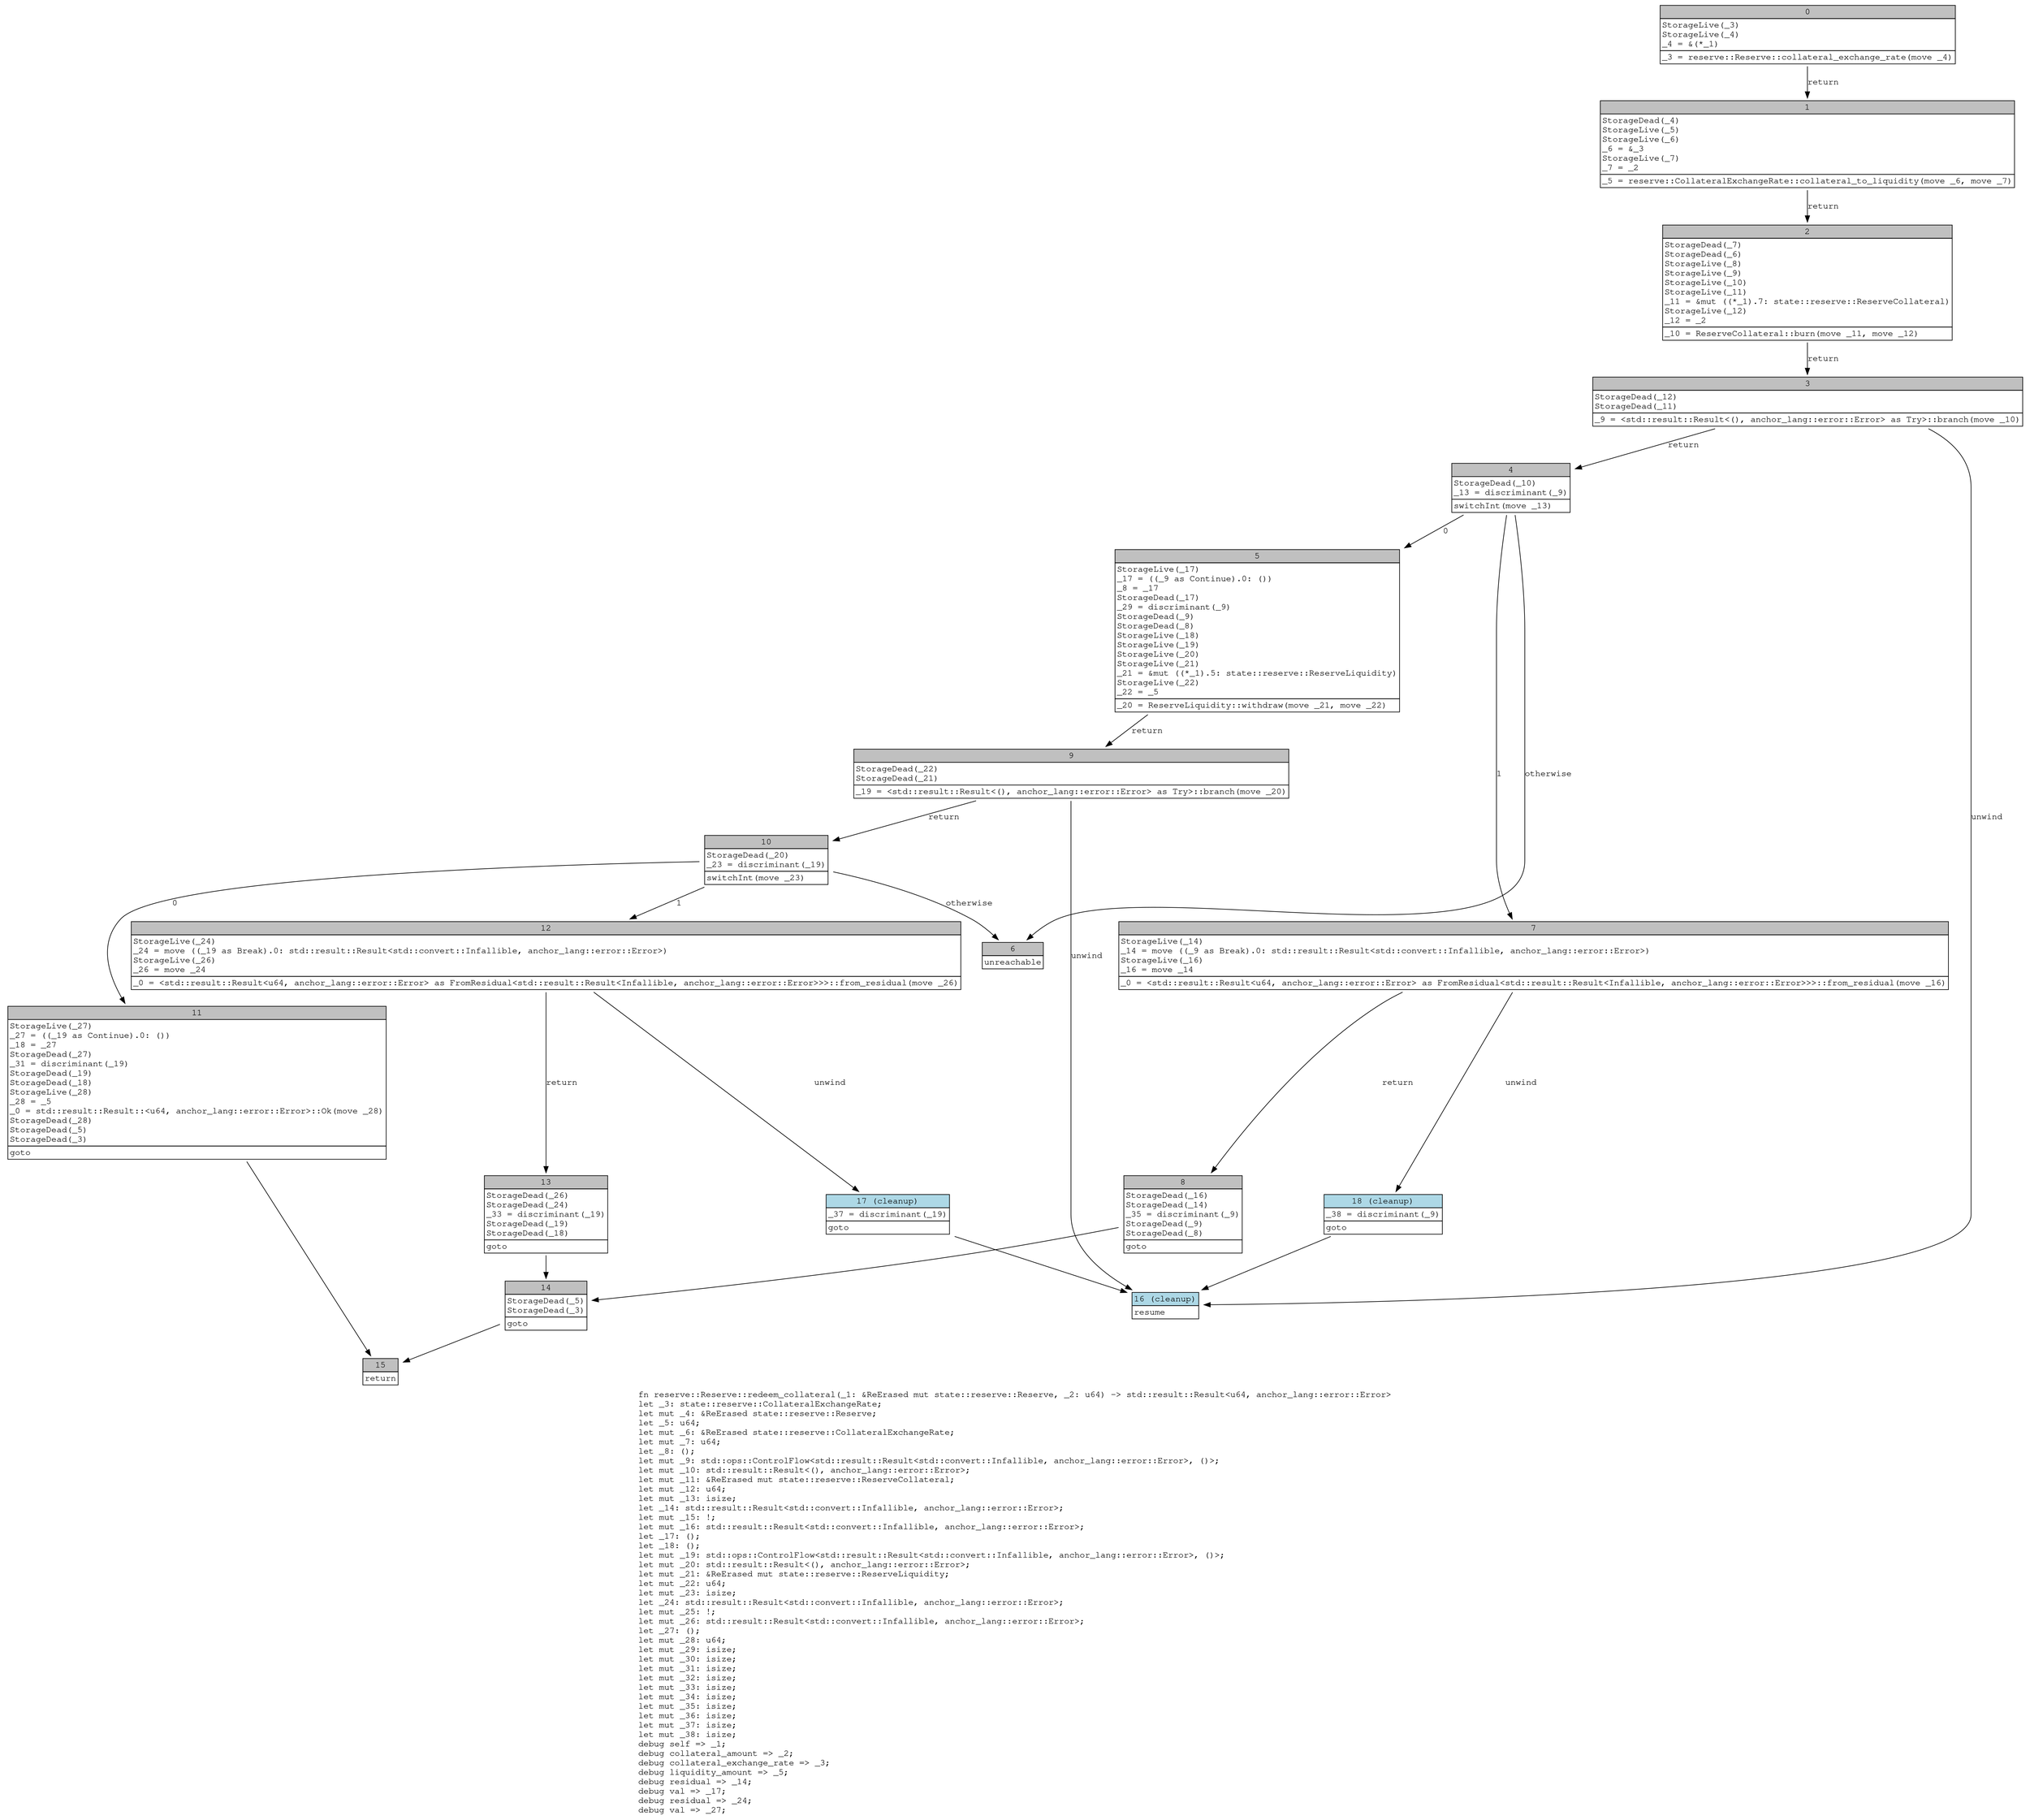digraph Mir_0_1880 {
    graph [fontname="Courier, monospace"];
    node [fontname="Courier, monospace"];
    edge [fontname="Courier, monospace"];
    label=<fn reserve::Reserve::redeem_collateral(_1: &amp;ReErased mut state::reserve::Reserve, _2: u64) -&gt; std::result::Result&lt;u64, anchor_lang::error::Error&gt;<br align="left"/>let _3: state::reserve::CollateralExchangeRate;<br align="left"/>let mut _4: &amp;ReErased state::reserve::Reserve;<br align="left"/>let _5: u64;<br align="left"/>let mut _6: &amp;ReErased state::reserve::CollateralExchangeRate;<br align="left"/>let mut _7: u64;<br align="left"/>let _8: ();<br align="left"/>let mut _9: std::ops::ControlFlow&lt;std::result::Result&lt;std::convert::Infallible, anchor_lang::error::Error&gt;, ()&gt;;<br align="left"/>let mut _10: std::result::Result&lt;(), anchor_lang::error::Error&gt;;<br align="left"/>let mut _11: &amp;ReErased mut state::reserve::ReserveCollateral;<br align="left"/>let mut _12: u64;<br align="left"/>let mut _13: isize;<br align="left"/>let _14: std::result::Result&lt;std::convert::Infallible, anchor_lang::error::Error&gt;;<br align="left"/>let mut _15: !;<br align="left"/>let mut _16: std::result::Result&lt;std::convert::Infallible, anchor_lang::error::Error&gt;;<br align="left"/>let _17: ();<br align="left"/>let _18: ();<br align="left"/>let mut _19: std::ops::ControlFlow&lt;std::result::Result&lt;std::convert::Infallible, anchor_lang::error::Error&gt;, ()&gt;;<br align="left"/>let mut _20: std::result::Result&lt;(), anchor_lang::error::Error&gt;;<br align="left"/>let mut _21: &amp;ReErased mut state::reserve::ReserveLiquidity;<br align="left"/>let mut _22: u64;<br align="left"/>let mut _23: isize;<br align="left"/>let _24: std::result::Result&lt;std::convert::Infallible, anchor_lang::error::Error&gt;;<br align="left"/>let mut _25: !;<br align="left"/>let mut _26: std::result::Result&lt;std::convert::Infallible, anchor_lang::error::Error&gt;;<br align="left"/>let _27: ();<br align="left"/>let mut _28: u64;<br align="left"/>let mut _29: isize;<br align="left"/>let mut _30: isize;<br align="left"/>let mut _31: isize;<br align="left"/>let mut _32: isize;<br align="left"/>let mut _33: isize;<br align="left"/>let mut _34: isize;<br align="left"/>let mut _35: isize;<br align="left"/>let mut _36: isize;<br align="left"/>let mut _37: isize;<br align="left"/>let mut _38: isize;<br align="left"/>debug self =&gt; _1;<br align="left"/>debug collateral_amount =&gt; _2;<br align="left"/>debug collateral_exchange_rate =&gt; _3;<br align="left"/>debug liquidity_amount =&gt; _5;<br align="left"/>debug residual =&gt; _14;<br align="left"/>debug val =&gt; _17;<br align="left"/>debug residual =&gt; _24;<br align="left"/>debug val =&gt; _27;<br align="left"/>>;
    bb0__0_1880 [shape="none", label=<<table border="0" cellborder="1" cellspacing="0"><tr><td bgcolor="gray" align="center" colspan="1">0</td></tr><tr><td align="left" balign="left">StorageLive(_3)<br/>StorageLive(_4)<br/>_4 = &amp;(*_1)<br/></td></tr><tr><td align="left">_3 = reserve::Reserve::collateral_exchange_rate(move _4)</td></tr></table>>];
    bb1__0_1880 [shape="none", label=<<table border="0" cellborder="1" cellspacing="0"><tr><td bgcolor="gray" align="center" colspan="1">1</td></tr><tr><td align="left" balign="left">StorageDead(_4)<br/>StorageLive(_5)<br/>StorageLive(_6)<br/>_6 = &amp;_3<br/>StorageLive(_7)<br/>_7 = _2<br/></td></tr><tr><td align="left">_5 = reserve::CollateralExchangeRate::collateral_to_liquidity(move _6, move _7)</td></tr></table>>];
    bb2__0_1880 [shape="none", label=<<table border="0" cellborder="1" cellspacing="0"><tr><td bgcolor="gray" align="center" colspan="1">2</td></tr><tr><td align="left" balign="left">StorageDead(_7)<br/>StorageDead(_6)<br/>StorageLive(_8)<br/>StorageLive(_9)<br/>StorageLive(_10)<br/>StorageLive(_11)<br/>_11 = &amp;mut ((*_1).7: state::reserve::ReserveCollateral)<br/>StorageLive(_12)<br/>_12 = _2<br/></td></tr><tr><td align="left">_10 = ReserveCollateral::burn(move _11, move _12)</td></tr></table>>];
    bb3__0_1880 [shape="none", label=<<table border="0" cellborder="1" cellspacing="0"><tr><td bgcolor="gray" align="center" colspan="1">3</td></tr><tr><td align="left" balign="left">StorageDead(_12)<br/>StorageDead(_11)<br/></td></tr><tr><td align="left">_9 = &lt;std::result::Result&lt;(), anchor_lang::error::Error&gt; as Try&gt;::branch(move _10)</td></tr></table>>];
    bb4__0_1880 [shape="none", label=<<table border="0" cellborder="1" cellspacing="0"><tr><td bgcolor="gray" align="center" colspan="1">4</td></tr><tr><td align="left" balign="left">StorageDead(_10)<br/>_13 = discriminant(_9)<br/></td></tr><tr><td align="left">switchInt(move _13)</td></tr></table>>];
    bb5__0_1880 [shape="none", label=<<table border="0" cellborder="1" cellspacing="0"><tr><td bgcolor="gray" align="center" colspan="1">5</td></tr><tr><td align="left" balign="left">StorageLive(_17)<br/>_17 = ((_9 as Continue).0: ())<br/>_8 = _17<br/>StorageDead(_17)<br/>_29 = discriminant(_9)<br/>StorageDead(_9)<br/>StorageDead(_8)<br/>StorageLive(_18)<br/>StorageLive(_19)<br/>StorageLive(_20)<br/>StorageLive(_21)<br/>_21 = &amp;mut ((*_1).5: state::reserve::ReserveLiquidity)<br/>StorageLive(_22)<br/>_22 = _5<br/></td></tr><tr><td align="left">_20 = ReserveLiquidity::withdraw(move _21, move _22)</td></tr></table>>];
    bb6__0_1880 [shape="none", label=<<table border="0" cellborder="1" cellspacing="0"><tr><td bgcolor="gray" align="center" colspan="1">6</td></tr><tr><td align="left">unreachable</td></tr></table>>];
    bb7__0_1880 [shape="none", label=<<table border="0" cellborder="1" cellspacing="0"><tr><td bgcolor="gray" align="center" colspan="1">7</td></tr><tr><td align="left" balign="left">StorageLive(_14)<br/>_14 = move ((_9 as Break).0: std::result::Result&lt;std::convert::Infallible, anchor_lang::error::Error&gt;)<br/>StorageLive(_16)<br/>_16 = move _14<br/></td></tr><tr><td align="left">_0 = &lt;std::result::Result&lt;u64, anchor_lang::error::Error&gt; as FromResidual&lt;std::result::Result&lt;Infallible, anchor_lang::error::Error&gt;&gt;&gt;::from_residual(move _16)</td></tr></table>>];
    bb8__0_1880 [shape="none", label=<<table border="0" cellborder="1" cellspacing="0"><tr><td bgcolor="gray" align="center" colspan="1">8</td></tr><tr><td align="left" balign="left">StorageDead(_16)<br/>StorageDead(_14)<br/>_35 = discriminant(_9)<br/>StorageDead(_9)<br/>StorageDead(_8)<br/></td></tr><tr><td align="left">goto</td></tr></table>>];
    bb9__0_1880 [shape="none", label=<<table border="0" cellborder="1" cellspacing="0"><tr><td bgcolor="gray" align="center" colspan="1">9</td></tr><tr><td align="left" balign="left">StorageDead(_22)<br/>StorageDead(_21)<br/></td></tr><tr><td align="left">_19 = &lt;std::result::Result&lt;(), anchor_lang::error::Error&gt; as Try&gt;::branch(move _20)</td></tr></table>>];
    bb10__0_1880 [shape="none", label=<<table border="0" cellborder="1" cellspacing="0"><tr><td bgcolor="gray" align="center" colspan="1">10</td></tr><tr><td align="left" balign="left">StorageDead(_20)<br/>_23 = discriminant(_19)<br/></td></tr><tr><td align="left">switchInt(move _23)</td></tr></table>>];
    bb11__0_1880 [shape="none", label=<<table border="0" cellborder="1" cellspacing="0"><tr><td bgcolor="gray" align="center" colspan="1">11</td></tr><tr><td align="left" balign="left">StorageLive(_27)<br/>_27 = ((_19 as Continue).0: ())<br/>_18 = _27<br/>StorageDead(_27)<br/>_31 = discriminant(_19)<br/>StorageDead(_19)<br/>StorageDead(_18)<br/>StorageLive(_28)<br/>_28 = _5<br/>_0 = std::result::Result::&lt;u64, anchor_lang::error::Error&gt;::Ok(move _28)<br/>StorageDead(_28)<br/>StorageDead(_5)<br/>StorageDead(_3)<br/></td></tr><tr><td align="left">goto</td></tr></table>>];
    bb12__0_1880 [shape="none", label=<<table border="0" cellborder="1" cellspacing="0"><tr><td bgcolor="gray" align="center" colspan="1">12</td></tr><tr><td align="left" balign="left">StorageLive(_24)<br/>_24 = move ((_19 as Break).0: std::result::Result&lt;std::convert::Infallible, anchor_lang::error::Error&gt;)<br/>StorageLive(_26)<br/>_26 = move _24<br/></td></tr><tr><td align="left">_0 = &lt;std::result::Result&lt;u64, anchor_lang::error::Error&gt; as FromResidual&lt;std::result::Result&lt;Infallible, anchor_lang::error::Error&gt;&gt;&gt;::from_residual(move _26)</td></tr></table>>];
    bb13__0_1880 [shape="none", label=<<table border="0" cellborder="1" cellspacing="0"><tr><td bgcolor="gray" align="center" colspan="1">13</td></tr><tr><td align="left" balign="left">StorageDead(_26)<br/>StorageDead(_24)<br/>_33 = discriminant(_19)<br/>StorageDead(_19)<br/>StorageDead(_18)<br/></td></tr><tr><td align="left">goto</td></tr></table>>];
    bb14__0_1880 [shape="none", label=<<table border="0" cellborder="1" cellspacing="0"><tr><td bgcolor="gray" align="center" colspan="1">14</td></tr><tr><td align="left" balign="left">StorageDead(_5)<br/>StorageDead(_3)<br/></td></tr><tr><td align="left">goto</td></tr></table>>];
    bb15__0_1880 [shape="none", label=<<table border="0" cellborder="1" cellspacing="0"><tr><td bgcolor="gray" align="center" colspan="1">15</td></tr><tr><td align="left">return</td></tr></table>>];
    bb16__0_1880 [shape="none", label=<<table border="0" cellborder="1" cellspacing="0"><tr><td bgcolor="lightblue" align="center" colspan="1">16 (cleanup)</td></tr><tr><td align="left">resume</td></tr></table>>];
    bb17__0_1880 [shape="none", label=<<table border="0" cellborder="1" cellspacing="0"><tr><td bgcolor="lightblue" align="center" colspan="1">17 (cleanup)</td></tr><tr><td align="left" balign="left">_37 = discriminant(_19)<br/></td></tr><tr><td align="left">goto</td></tr></table>>];
    bb18__0_1880 [shape="none", label=<<table border="0" cellborder="1" cellspacing="0"><tr><td bgcolor="lightblue" align="center" colspan="1">18 (cleanup)</td></tr><tr><td align="left" balign="left">_38 = discriminant(_9)<br/></td></tr><tr><td align="left">goto</td></tr></table>>];
    bb0__0_1880 -> bb1__0_1880 [label="return"];
    bb1__0_1880 -> bb2__0_1880 [label="return"];
    bb2__0_1880 -> bb3__0_1880 [label="return"];
    bb3__0_1880 -> bb4__0_1880 [label="return"];
    bb3__0_1880 -> bb16__0_1880 [label="unwind"];
    bb4__0_1880 -> bb5__0_1880 [label="0"];
    bb4__0_1880 -> bb7__0_1880 [label="1"];
    bb4__0_1880 -> bb6__0_1880 [label="otherwise"];
    bb5__0_1880 -> bb9__0_1880 [label="return"];
    bb7__0_1880 -> bb8__0_1880 [label="return"];
    bb7__0_1880 -> bb18__0_1880 [label="unwind"];
    bb8__0_1880 -> bb14__0_1880 [label=""];
    bb9__0_1880 -> bb10__0_1880 [label="return"];
    bb9__0_1880 -> bb16__0_1880 [label="unwind"];
    bb10__0_1880 -> bb11__0_1880 [label="0"];
    bb10__0_1880 -> bb12__0_1880 [label="1"];
    bb10__0_1880 -> bb6__0_1880 [label="otherwise"];
    bb11__0_1880 -> bb15__0_1880 [label=""];
    bb12__0_1880 -> bb13__0_1880 [label="return"];
    bb12__0_1880 -> bb17__0_1880 [label="unwind"];
    bb13__0_1880 -> bb14__0_1880 [label=""];
    bb14__0_1880 -> bb15__0_1880 [label=""];
    bb17__0_1880 -> bb16__0_1880 [label=""];
    bb18__0_1880 -> bb16__0_1880 [label=""];
}
